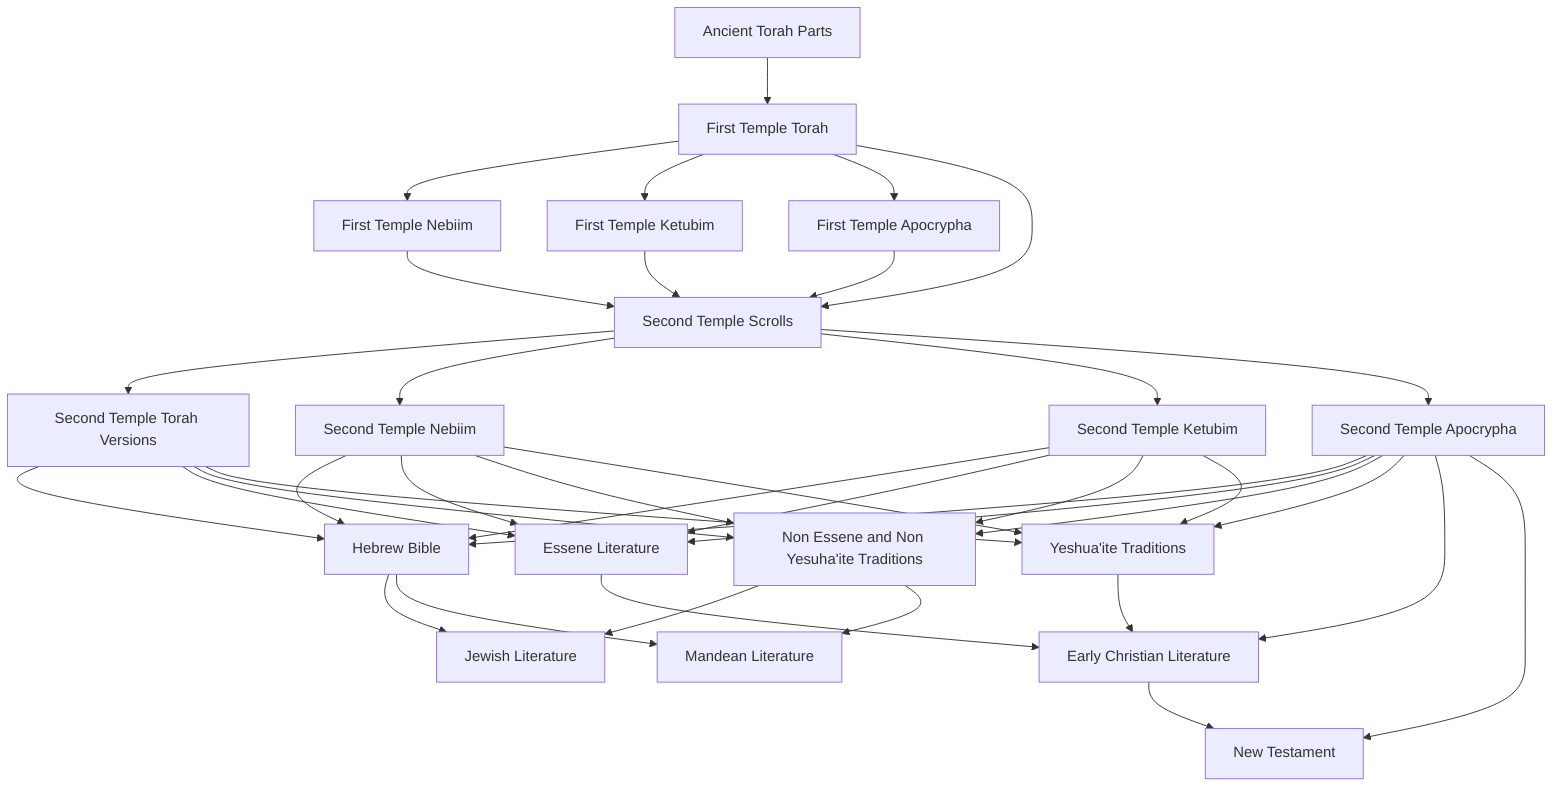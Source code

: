 flowchart TD
    A1[Ancient Torah Parts]
    A1 --> A2[First Temple Torah]
    A2 --> A3[First Temple Nebiim] 
    A2 --> A4[First Temple Ketubim]
    A2 --> A5[First Temple Apocrypha]
    A2 & A3 & A4 & A5 --> B1[Second Temple Scrolls]

    B1 --> B2[Second Temple Torah Versions]
    B1 --> B3[Second Temple Nebiim]
    B1 --> B4[Second Temple Ketubim]
    B1 --> B5[Second Temple Apocrypha]

    B2 & B3 & B4 & B5 --> C1[Hebrew Bible]
    B2 & B3 & B4 & B5 --> C2[Essene Literature]
    B2 & B3 & B4 & B5 --> C3[Non Essene and Non Yesuha'ite Traditions]
    B2 & B3 & B4 & B5 --> C4[Yeshua'ite Traditions]

    C1 & C3 --> D1[Jewish Literature]
    C1 & C3 --> D2[Mandean Literature]
    B5 & C2 & C4 --> D3[Early Christian Literature]

    B5 & D3 --> E1[New Testament]